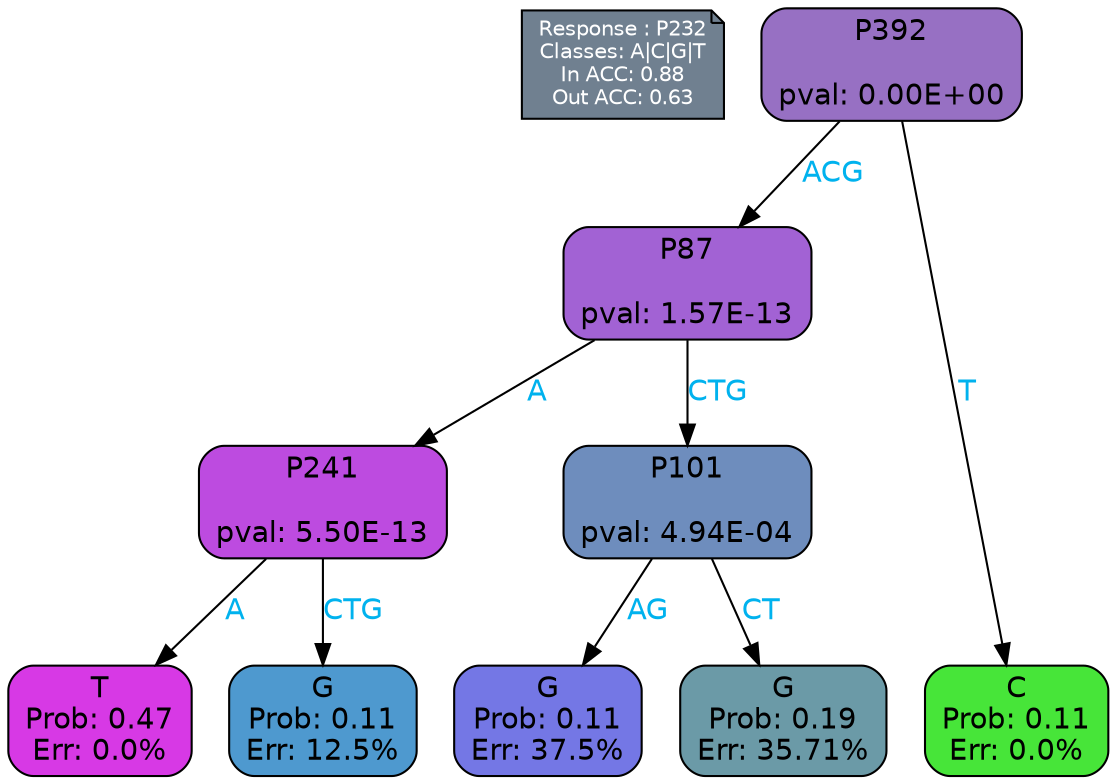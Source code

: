 digraph Tree {
node [shape=box, style="filled, rounded", color="black", fontname=helvetica] ;
graph [ranksep=equally, splines=polylines, bgcolor=transparent, dpi=600] ;
edge [fontname=helvetica] ;
LEGEND [label="Response : P232
Classes: A|C|G|T
In ACC: 0.88
Out ACC: 0.63
",shape=note,align=left,style=filled,fillcolor="slategray",fontcolor="white",fontsize=10];1 [label="P392

pval: 0.00E+00", fillcolor="#9770c3"] ;
2 [label="P87

pval: 1.57E-13", fillcolor="#a262d4"] ;
3 [label="P241

pval: 5.50E-13", fillcolor="#bd4be0"] ;
4 [label="T
Prob: 0.47
Err: 0.0%", fillcolor="#d739e5"] ;
5 [label="G
Prob: 0.11
Err: 12.5%", fillcolor="#4e99cf"] ;
6 [label="P101

pval: 4.94E-04", fillcolor="#6e8dbd"] ;
7 [label="G
Prob: 0.11
Err: 37.5%", fillcolor="#7477e5"] ;
8 [label="G
Prob: 0.19
Err: 35.71%", fillcolor="#6b9aa7"] ;
9 [label="C
Prob: 0.11
Err: 0.0%", fillcolor="#47e539"] ;
1 -> 9 [label="T",fontcolor=deepskyblue2] ;
1 -> 2 [label="ACG",fontcolor=deepskyblue2] ;
2 -> 3 [label="A",fontcolor=deepskyblue2] ;
2 -> 6 [label="CTG",fontcolor=deepskyblue2] ;
3 -> 4 [label="A",fontcolor=deepskyblue2] ;
3 -> 5 [label="CTG",fontcolor=deepskyblue2] ;
6 -> 8 [label="CT",fontcolor=deepskyblue2] ;
6 -> 7 [label="AG",fontcolor=deepskyblue2] ;
{rank = same; 4;5;7;8;9;}{rank = same; LEGEND;1;}}